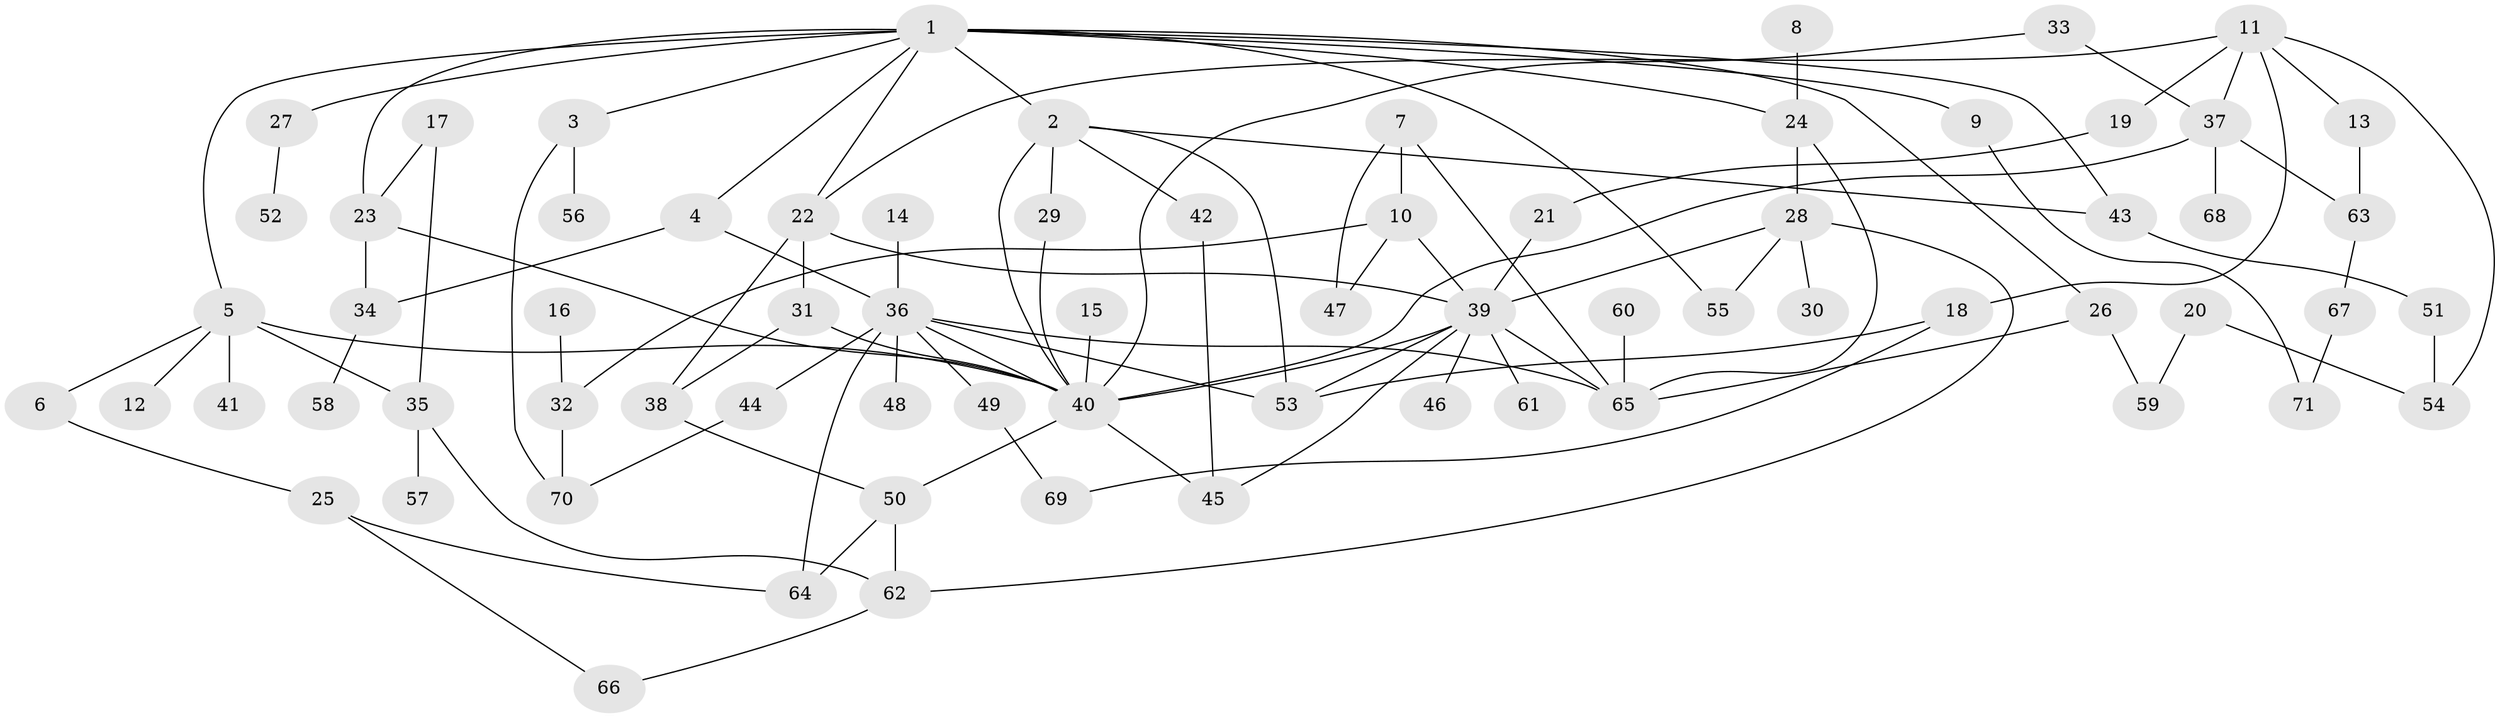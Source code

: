 // original degree distribution, {4: 0.11971830985915492, 6: 0.04225352112676056, 10: 0.007042253521126761, 2: 0.34507042253521125, 3: 0.19718309859154928, 5: 0.028169014084507043, 8: 0.007042253521126761, 1: 0.24647887323943662, 7: 0.007042253521126761}
// Generated by graph-tools (version 1.1) at 2025/49/03/09/25 03:49:24]
// undirected, 71 vertices, 108 edges
graph export_dot {
graph [start="1"]
  node [color=gray90,style=filled];
  1;
  2;
  3;
  4;
  5;
  6;
  7;
  8;
  9;
  10;
  11;
  12;
  13;
  14;
  15;
  16;
  17;
  18;
  19;
  20;
  21;
  22;
  23;
  24;
  25;
  26;
  27;
  28;
  29;
  30;
  31;
  32;
  33;
  34;
  35;
  36;
  37;
  38;
  39;
  40;
  41;
  42;
  43;
  44;
  45;
  46;
  47;
  48;
  49;
  50;
  51;
  52;
  53;
  54;
  55;
  56;
  57;
  58;
  59;
  60;
  61;
  62;
  63;
  64;
  65;
  66;
  67;
  68;
  69;
  70;
  71;
  1 -- 2 [weight=1.0];
  1 -- 3 [weight=1.0];
  1 -- 4 [weight=1.0];
  1 -- 5 [weight=1.0];
  1 -- 9 [weight=1.0];
  1 -- 22 [weight=1.0];
  1 -- 23 [weight=1.0];
  1 -- 24 [weight=1.0];
  1 -- 26 [weight=1.0];
  1 -- 27 [weight=1.0];
  1 -- 43 [weight=1.0];
  1 -- 55 [weight=1.0];
  2 -- 29 [weight=1.0];
  2 -- 40 [weight=1.0];
  2 -- 42 [weight=1.0];
  2 -- 43 [weight=1.0];
  2 -- 53 [weight=1.0];
  3 -- 56 [weight=1.0];
  3 -- 70 [weight=1.0];
  4 -- 34 [weight=2.0];
  4 -- 36 [weight=1.0];
  5 -- 6 [weight=1.0];
  5 -- 12 [weight=1.0];
  5 -- 35 [weight=2.0];
  5 -- 40 [weight=1.0];
  5 -- 41 [weight=1.0];
  6 -- 25 [weight=1.0];
  7 -- 10 [weight=1.0];
  7 -- 47 [weight=1.0];
  7 -- 65 [weight=1.0];
  8 -- 24 [weight=1.0];
  9 -- 71 [weight=1.0];
  10 -- 32 [weight=1.0];
  10 -- 39 [weight=1.0];
  10 -- 47 [weight=1.0];
  11 -- 13 [weight=1.0];
  11 -- 18 [weight=1.0];
  11 -- 19 [weight=1.0];
  11 -- 22 [weight=1.0];
  11 -- 37 [weight=1.0];
  11 -- 54 [weight=1.0];
  13 -- 63 [weight=1.0];
  14 -- 36 [weight=1.0];
  15 -- 40 [weight=1.0];
  16 -- 32 [weight=1.0];
  17 -- 23 [weight=1.0];
  17 -- 35 [weight=1.0];
  18 -- 53 [weight=1.0];
  18 -- 69 [weight=1.0];
  19 -- 21 [weight=1.0];
  20 -- 54 [weight=1.0];
  20 -- 59 [weight=1.0];
  21 -- 39 [weight=2.0];
  22 -- 31 [weight=1.0];
  22 -- 38 [weight=2.0];
  22 -- 39 [weight=1.0];
  23 -- 34 [weight=1.0];
  23 -- 40 [weight=1.0];
  24 -- 28 [weight=1.0];
  24 -- 65 [weight=1.0];
  25 -- 64 [weight=1.0];
  25 -- 66 [weight=1.0];
  26 -- 59 [weight=1.0];
  26 -- 65 [weight=1.0];
  27 -- 52 [weight=1.0];
  28 -- 30 [weight=1.0];
  28 -- 39 [weight=1.0];
  28 -- 55 [weight=1.0];
  28 -- 62 [weight=1.0];
  29 -- 40 [weight=1.0];
  31 -- 38 [weight=1.0];
  31 -- 40 [weight=1.0];
  32 -- 70 [weight=1.0];
  33 -- 37 [weight=1.0];
  33 -- 40 [weight=1.0];
  34 -- 58 [weight=1.0];
  35 -- 57 [weight=1.0];
  35 -- 62 [weight=1.0];
  36 -- 40 [weight=1.0];
  36 -- 44 [weight=1.0];
  36 -- 48 [weight=1.0];
  36 -- 49 [weight=1.0];
  36 -- 53 [weight=1.0];
  36 -- 64 [weight=1.0];
  36 -- 65 [weight=1.0];
  37 -- 40 [weight=1.0];
  37 -- 63 [weight=1.0];
  37 -- 68 [weight=1.0];
  38 -- 50 [weight=1.0];
  39 -- 40 [weight=1.0];
  39 -- 45 [weight=1.0];
  39 -- 46 [weight=1.0];
  39 -- 53 [weight=1.0];
  39 -- 61 [weight=1.0];
  39 -- 65 [weight=1.0];
  40 -- 45 [weight=1.0];
  40 -- 50 [weight=1.0];
  42 -- 45 [weight=1.0];
  43 -- 51 [weight=1.0];
  44 -- 70 [weight=1.0];
  49 -- 69 [weight=1.0];
  50 -- 62 [weight=1.0];
  50 -- 64 [weight=1.0];
  51 -- 54 [weight=1.0];
  60 -- 65 [weight=1.0];
  62 -- 66 [weight=1.0];
  63 -- 67 [weight=1.0];
  67 -- 71 [weight=1.0];
}
